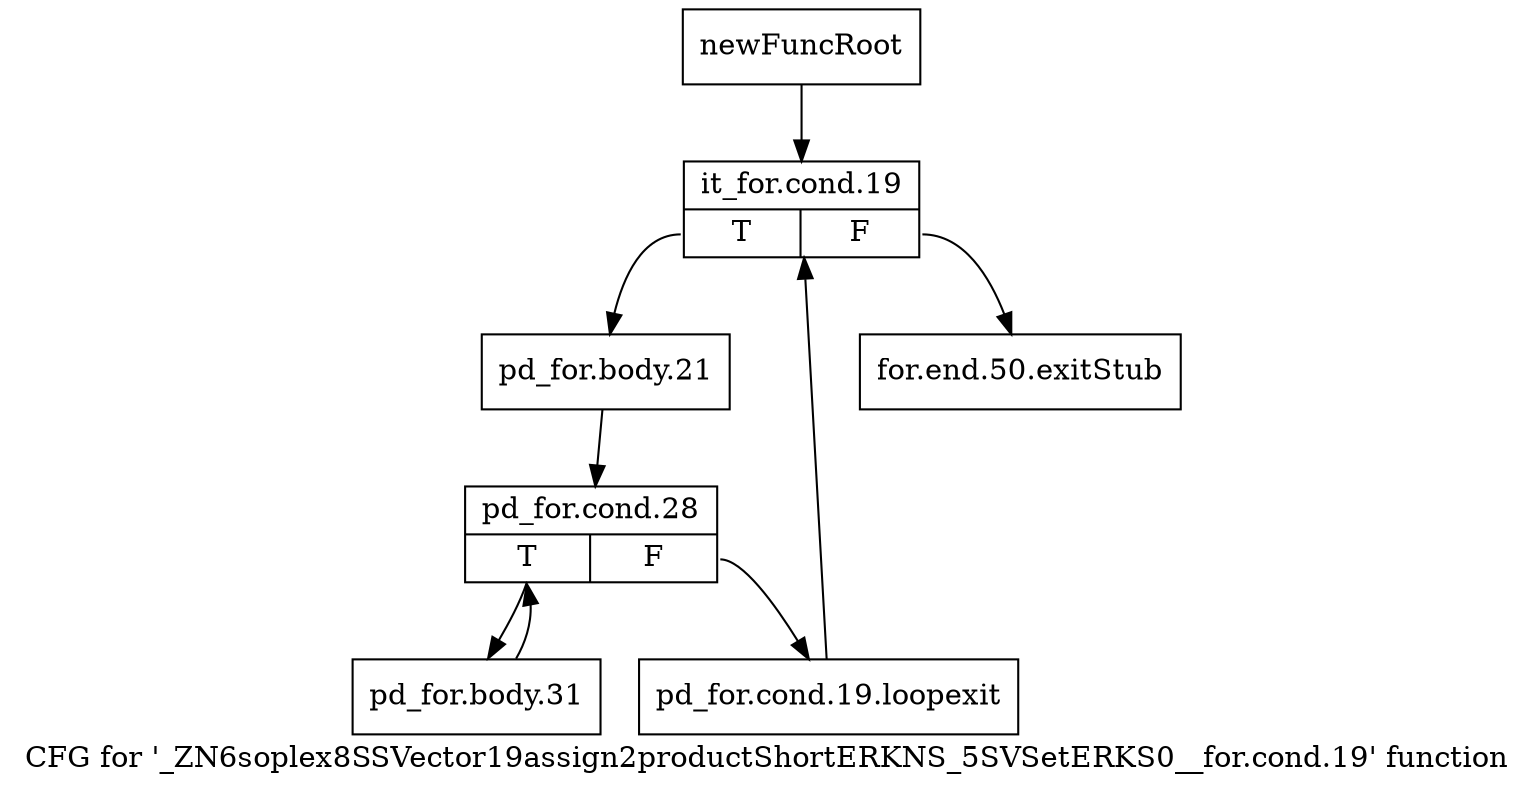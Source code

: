 digraph "CFG for '_ZN6soplex8SSVector19assign2productShortERKNS_5SVSetERKS0__for.cond.19' function" {
	label="CFG for '_ZN6soplex8SSVector19assign2productShortERKNS_5SVSetERKS0__for.cond.19' function";

	Node0x2b54330 [shape=record,label="{newFuncRoot}"];
	Node0x2b54330 -> Node0x2b543d0;
	Node0x2b54380 [shape=record,label="{for.end.50.exitStub}"];
	Node0x2b543d0 [shape=record,label="{it_for.cond.19|{<s0>T|<s1>F}}"];
	Node0x2b543d0:s0 -> Node0x2b54420;
	Node0x2b543d0:s1 -> Node0x2b54380;
	Node0x2b54420 [shape=record,label="{pd_for.body.21}"];
	Node0x2b54420 -> Node0x2b54470;
	Node0x2b54470 [shape=record,label="{pd_for.cond.28|{<s0>T|<s1>F}}"];
	Node0x2b54470:s0 -> Node0x2b54510;
	Node0x2b54470:s1 -> Node0x2b544c0;
	Node0x2b544c0 [shape=record,label="{pd_for.cond.19.loopexit}"];
	Node0x2b544c0 -> Node0x2b543d0;
	Node0x2b54510 [shape=record,label="{pd_for.body.31}"];
	Node0x2b54510 -> Node0x2b54470;
}
